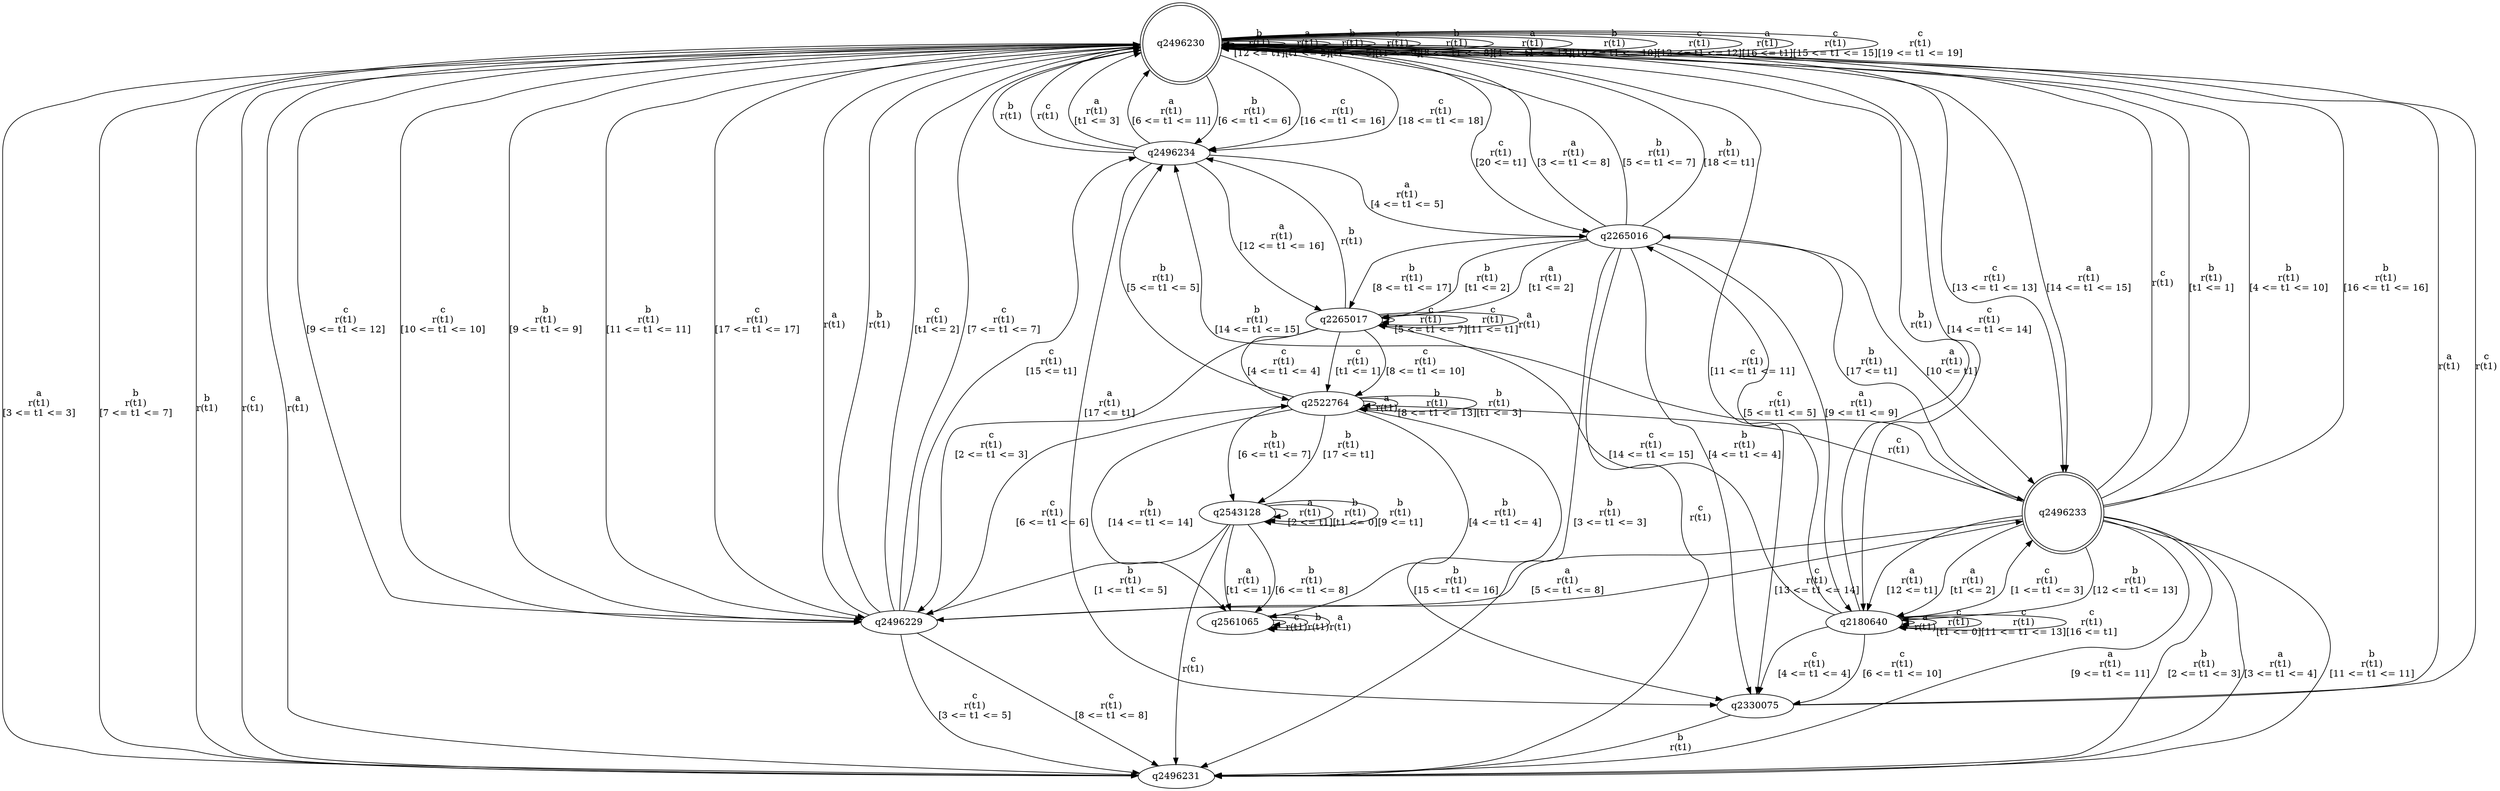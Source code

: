 digraph "tests_1/test12/solution101/solution_verwer" {
	q2496230[label=q2496230 shape=doublecircle]
	q2496231[label=q2496231]
	q2496234[label=q2496234]
	q2265016[label=q2265016]
	q2265017[label=q2265017]
	q2496229[label=q2496229]
	q2522764[label=q2522764]
	q2496233[label=q2496233 shape=doublecircle]
	q2180640[label=q2180640]
	q2330075[label=q2330075]
	q2543128[label=q2543128]
	q2561065[label=q2561065]
	q2496230 -> q2496230[label="b\nr(t1)\n[12 <= t1]"]
	q2496230 -> q2496231[label="a\nr(t1)\n[3 <= t1 <= 3]"]
	q2496231 -> q2496230[label="b\nr(t1)\n"]
	q2496231 -> q2496230[label="c\nr(t1)\n"]
	q2496231 -> q2496230[label="a\nr(t1)\n"]
	q2496230 -> q2496230[label="a\nr(t1)\n[t1 <= 2]"]
	q2496230 -> q2496230[label="b\nr(t1)\n[t1 <= 5]"]
	q2496230 -> q2496234[label="b\nr(t1)\n[6 <= t1 <= 6]"]
	q2496234 -> q2496230[label="b\nr(t1)\n"]
	q2496234 -> q2496230[label="c\nr(t1)\n"]
	q2496234 -> q2496230[label="a\nr(t1)\n[t1 <= 3]"]
	q2496234 -> q2265016[label="a\nr(t1)\n[4 <= t1 <= 5]"]
	q2265016 -> q2496231[label="c\nr(t1)\n"]
	q2265016 -> q2265017[label="a\nr(t1)\n[t1 <= 2]"]
	q2265017 -> q2496234[label="b\nr(t1)\n"]
	q2265017 -> q2265017[label="c\nr(t1)\n[5 <= t1 <= 7]"]
	q2265017 -> q2265017[label="c\nr(t1)\n[11 <= t1]"]
	q2265017 -> q2265017[label="a\nr(t1)\n"]
	q2265017 -> q2496229[label="c\nr(t1)\n[2 <= t1 <= 3]"]
	q2496229 -> q2496230[label="a\nr(t1)\n"]
	q2496229 -> q2496230[label="b\nr(t1)\n"]
	q2496229 -> q2496230[label="c\nr(t1)\n[t1 <= 2]"]
	q2496229 -> q2496231[label="c\nr(t1)\n[3 <= t1 <= 5]"]
	q2496229 -> q2522764[label="c\nr(t1)\n[6 <= t1 <= 6]"]
	q2522764 -> q2496233[label="c\nr(t1)\n"]
	q2496233 -> q2496230[label="c\nr(t1)\n"]
	q2496233 -> q2496230[label="b\nr(t1)\n[t1 <= 1]"]
	q2496233 -> q2496231[label="b\nr(t1)\n[2 <= t1 <= 3]"]
	q2496233 -> q2496230[label="b\nr(t1)\n[4 <= t1 <= 10]"]
	q2496233 -> q2496231[label="a\nr(t1)\n[3 <= t1 <= 4]"]
	q2496233 -> q2496231[label="b\nr(t1)\n[11 <= t1 <= 11]"]
	q2496233 -> q2496229[label="a\nr(t1)\n[5 <= t1 <= 8]"]
	q2496233 -> q2180640[label="b\nr(t1)\n[12 <= t1 <= 13]"]
	q2180640 -> q2496230[label="b\nr(t1)\n"]
	q2180640 -> q2180640[label="a\nr(t1)\n"]
	q2180640 -> q2180640[label="c\nr(t1)\n[t1 <= 0]"]
	q2180640 -> q2496233[label="c\nr(t1)\n[1 <= t1 <= 3]"]
	q2180640 -> q2330075[label="c\nr(t1)\n[4 <= t1 <= 4]"]
	q2330075 -> q2496230[label="a\nr(t1)\n"]
	q2330075 -> q2496230[label="c\nr(t1)\n"]
	q2330075 -> q2496231[label="b\nr(t1)\n"]
	q2180640 -> q2265016[label="c\nr(t1)\n[5 <= t1 <= 5]"]
	q2180640 -> q2330075[label="c\nr(t1)\n[6 <= t1 <= 10]"]
	q2180640 -> q2180640[label="c\nr(t1)\n[11 <= t1 <= 13]"]
	q2180640 -> q2265017[label="c\nr(t1)\n[14 <= t1 <= 15]"]
	q2180640 -> q2180640[label="c\nr(t1)\n[16 <= t1]"]
	q2496233 -> q2496231[label="a\nr(t1)\n[9 <= t1 <= 11]"]
	q2496233 -> q2180640[label="a\nr(t1)\n[12 <= t1]"]
	q2496233 -> q2496234[label="b\nr(t1)\n[14 <= t1 <= 15]"]
	q2496233 -> q2496230[label="b\nr(t1)\n[16 <= t1 <= 16]"]
	q2496233 -> q2265016[label="b\nr(t1)\n[17 <= t1]"]
	q2496233 -> q2180640[label="a\nr(t1)\n[t1 <= 2]"]
	q2522764 -> q2522764[label="a\nr(t1)\n"]
	q2522764 -> q2496234[label="b\nr(t1)\n[5 <= t1 <= 5]"]
	q2522764 -> q2543128[label="b\nr(t1)\n[6 <= t1 <= 7]"]
	q2543128 -> q2496231[label="c\nr(t1)\n"]
	q2543128 -> q2561065[label="a\nr(t1)\n[t1 <= 1]"]
	q2561065 -> q2561065[label="c\nr(t1)\n"]
	q2561065 -> q2561065[label="b\nr(t1)\n"]
	q2561065 -> q2561065[label="a\nr(t1)\n"]
	q2543128 -> q2543128[label="a\nr(t1)\n[2 <= t1]"]
	q2543128 -> q2543128[label="b\nr(t1)\n[t1 <= 0]"]
	q2543128 -> q2543128[label="b\nr(t1)\n[9 <= t1]"]
	q2543128 -> q2496229[label="b\nr(t1)\n[1 <= t1 <= 5]"]
	q2543128 -> q2561065[label="b\nr(t1)\n[6 <= t1 <= 8]"]
	q2522764 -> q2522764[label="b\nr(t1)\n[8 <= t1 <= 13]"]
	q2522764 -> q2561065[label="b\nr(t1)\n[4 <= t1 <= 4]"]
	q2522764 -> q2522764[label="b\nr(t1)\n[t1 <= 3]"]
	q2522764 -> q2561065[label="b\nr(t1)\n[14 <= t1 <= 14]"]
	q2522764 -> q2330075[label="b\nr(t1)\n[15 <= t1 <= 16]"]
	q2522764 -> q2543128[label="b\nr(t1)\n[17 <= t1]"]
	q2496229 -> q2496230[label="c\nr(t1)\n[7 <= t1 <= 7]"]
	q2496229 -> q2496231[label="c\nr(t1)\n[8 <= t1 <= 8]"]
	q2496229 -> q2496230[label="c\nr(t1)\n[9 <= t1 <= 12]"]
	q2496229 -> q2496233[label="c\nr(t1)\n[13 <= t1 <= 14]"]
	q2496229 -> q2496234[label="c\nr(t1)\n[15 <= t1]"]
	q2265017 -> q2522764[label="c\nr(t1)\n[4 <= t1 <= 4]"]
	q2265017 -> q2522764[label="c\nr(t1)\n[t1 <= 1]"]
	q2265017 -> q2522764[label="c\nr(t1)\n[8 <= t1 <= 10]"]
	q2265016 -> q2496230[label="a\nr(t1)\n[3 <= t1 <= 8]"]
	q2265016 -> q2496231[label="b\nr(t1)\n[3 <= t1 <= 3]"]
	q2265016 -> q2180640[label="a\nr(t1)\n[9 <= t1 <= 9]"]
	q2265016 -> q2496233[label="a\nr(t1)\n[10 <= t1]"]
	q2265016 -> q2330075[label="b\nr(t1)\n[4 <= t1 <= 4]"]
	q2265016 -> q2496230[label="b\nr(t1)\n[5 <= t1 <= 7]"]
	q2265016 -> q2265017[label="b\nr(t1)\n[8 <= t1 <= 17]"]
	q2265016 -> q2496230[label="b\nr(t1)\n[18 <= t1]"]
	q2265016 -> q2265017[label="b\nr(t1)\n[t1 <= 2]"]
	q2496234 -> q2496230[label="a\nr(t1)\n[6 <= t1 <= 11]"]
	q2496234 -> q2265017[label="a\nr(t1)\n[12 <= t1 <= 16]"]
	q2496234 -> q2330075[label="a\nr(t1)\n[17 <= t1]"]
	q2496230 -> q2496231[label="b\nr(t1)\n[7 <= t1 <= 7]"]
	q2496230 -> q2496230[label="c\nr(t1)\n[t1 <= 9]"]
	q2496230 -> q2496230[label="b\nr(t1)\n[8 <= t1 <= 8]"]
	q2496230 -> q2496229[label="c\nr(t1)\n[10 <= t1 <= 10]"]
	q2496230 -> q2496229[label="b\nr(t1)\n[9 <= t1 <= 9]"]
	q2496230 -> q2496230[label="a\nr(t1)\n[4 <= t1 <= 13]"]
	q2496230 -> q2330075[label="c\nr(t1)\n[11 <= t1 <= 11]"]
	q2496230 -> q2496230[label="b\nr(t1)\n[10 <= t1 <= 10]"]
	q2496230 -> q2496229[label="b\nr(t1)\n[11 <= t1 <= 11]"]
	q2496230 -> q2496230[label="c\nr(t1)\n[12 <= t1 <= 12]"]
	q2496230 -> q2496230[label="a\nr(t1)\n[16 <= t1]"]
	q2496230 -> q2496233[label="c\nr(t1)\n[13 <= t1 <= 13]"]
	q2496230 -> q2180640[label="c\nr(t1)\n[14 <= t1 <= 14]"]
	q2496230 -> q2496230[label="c\nr(t1)\n[15 <= t1 <= 15]"]
	q2496230 -> q2496234[label="c\nr(t1)\n[16 <= t1 <= 16]"]
	q2496230 -> q2496229[label="c\nr(t1)\n[17 <= t1 <= 17]"]
	q2496230 -> q2496234[label="c\nr(t1)\n[18 <= t1 <= 18]"]
	q2496230 -> q2496230[label="c\nr(t1)\n[19 <= t1 <= 19]"]
	q2496230 -> q2265016[label="c\nr(t1)\n[20 <= t1]"]
	q2496230 -> q2496233[label="a\nr(t1)\n[14 <= t1 <= 15]"]
}
